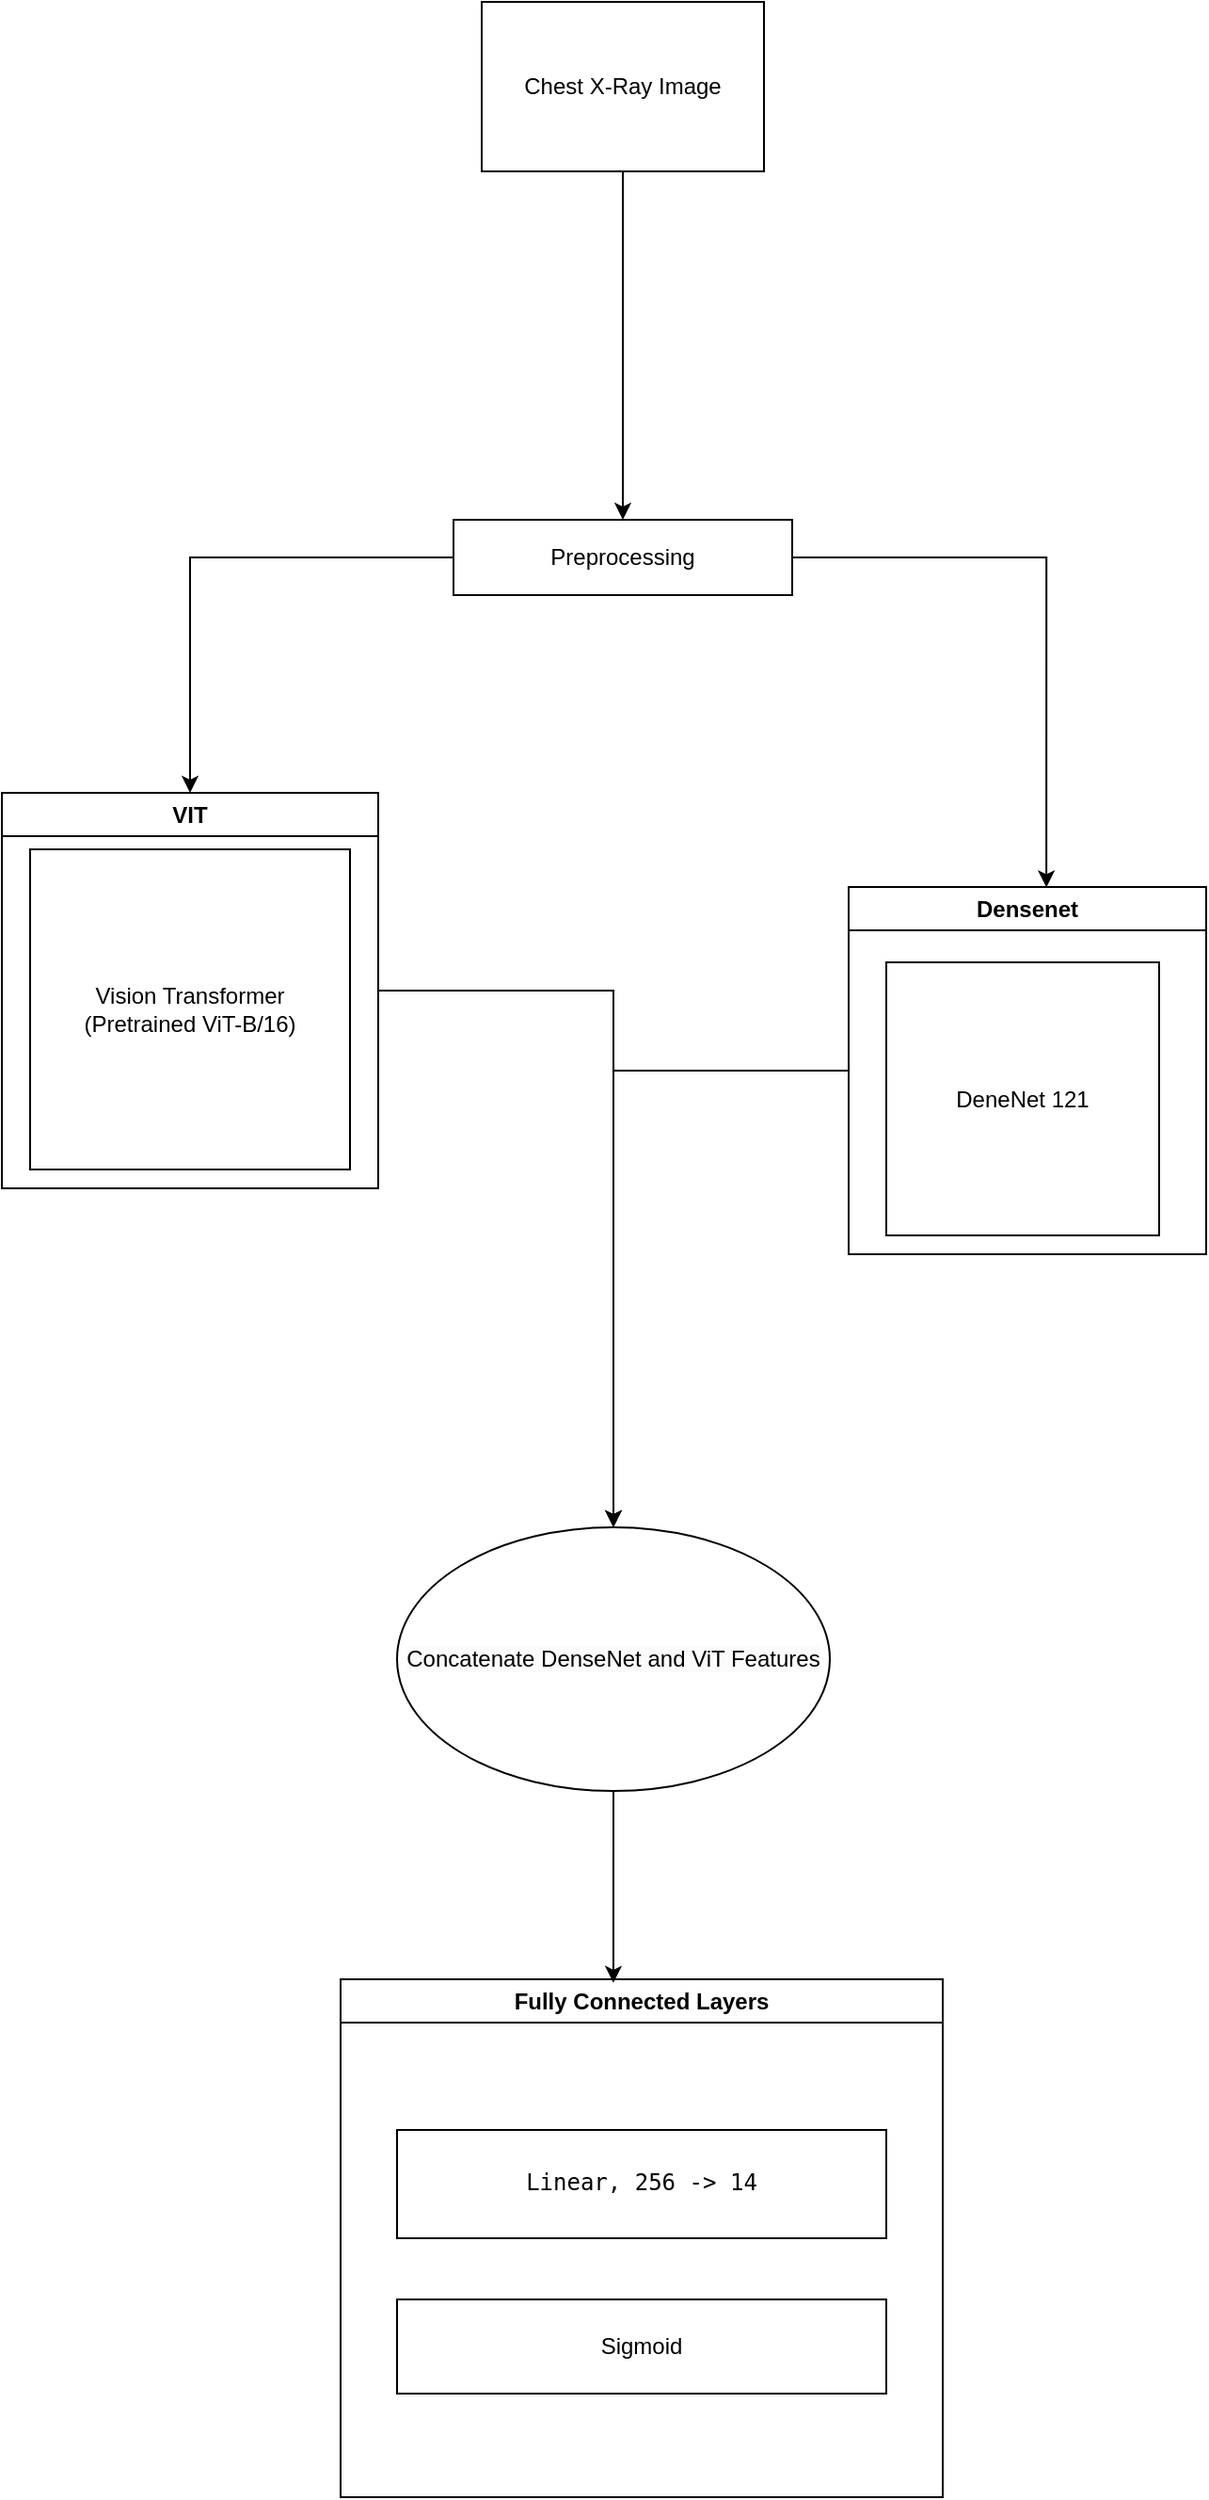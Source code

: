 <mxfile version="14.4.3" type="device"><diagram name="Page-1" id="iHHN9aI5j5SN6nhEO5EP"><mxGraphModel dx="1024" dy="601" grid="1" gridSize="10" guides="1" tooltips="1" connect="1" arrows="1" fold="1" page="1" pageScale="1" pageWidth="850" pageHeight="1100" math="0" shadow="0"><root><mxCell id="0"/><mxCell id="1" parent="0"/><mxCell id="ZyWJcTYGyK2W8UexZxx0-3" style="edgeStyle=orthogonalEdgeStyle;rounded=0;orthogonalLoop=1;jettySize=auto;html=1;" parent="1" source="ZyWJcTYGyK2W8UexZxx0-1" target="ZyWJcTYGyK2W8UexZxx0-2" edge="1"><mxGeometry relative="1" as="geometry"/></mxCell><mxCell id="ZyWJcTYGyK2W8UexZxx0-1" value="Chest X-Ray Image" style="rounded=0;whiteSpace=wrap;html=1;" parent="1" vertex="1"><mxGeometry x="325" y="50" width="150" height="90" as="geometry"/></mxCell><mxCell id="ZyWJcTYGyK2W8UexZxx0-36" style="edgeStyle=orthogonalEdgeStyle;rounded=0;orthogonalLoop=1;jettySize=auto;html=1;" parent="1" source="ZyWJcTYGyK2W8UexZxx0-2" target="ZyWJcTYGyK2W8UexZxx0-12" edge="1"><mxGeometry relative="1" as="geometry"/></mxCell><mxCell id="ZyWJcTYGyK2W8UexZxx0-2" value="Preprocessing" style="rounded=0;whiteSpace=wrap;html=1;" parent="1" vertex="1"><mxGeometry x="310" y="325" width="180" height="40" as="geometry"/></mxCell><mxCell id="ZyWJcTYGyK2W8UexZxx0-37" style="edgeStyle=orthogonalEdgeStyle;rounded=0;orthogonalLoop=1;jettySize=auto;html=1;entryX=0.5;entryY=0;entryDx=0;entryDy=0;" parent="1" source="ZyWJcTYGyK2W8UexZxx0-4" target="ZyWJcTYGyK2W8UexZxx0-20" edge="1"><mxGeometry relative="1" as="geometry"><mxPoint x="390" y="840" as="targetPoint"/></mxGeometry></mxCell><mxCell id="ZyWJcTYGyK2W8UexZxx0-4" value="Densenet" style="swimlane;whiteSpace=wrap;html=1;" parent="1" vertex="1"><mxGeometry x="520" y="520" width="190" height="195" as="geometry"><mxRectangle x="510" width="70" height="30" as="alternateBounds"/></mxGeometry></mxCell><mxCell id="Cs7puYP6OMQw6vKY1SvA-1" value="DeneNet 121" style="whiteSpace=wrap;html=1;aspect=fixed;" vertex="1" parent="ZyWJcTYGyK2W8UexZxx0-4"><mxGeometry x="20" y="40" width="145" height="145" as="geometry"/></mxCell><mxCell id="ZyWJcTYGyK2W8UexZxx0-38" style="edgeStyle=orthogonalEdgeStyle;rounded=0;orthogonalLoop=1;jettySize=auto;html=1;entryX=0.5;entryY=0;entryDx=0;entryDy=0;" parent="1" source="ZyWJcTYGyK2W8UexZxx0-12" target="ZyWJcTYGyK2W8UexZxx0-20" edge="1"><mxGeometry relative="1" as="geometry"/></mxCell><mxCell id="ZyWJcTYGyK2W8UexZxx0-12" value="VIT" style="swimlane;whiteSpace=wrap;html=1;" parent="1" vertex="1"><mxGeometry x="70" y="470" width="200" height="210" as="geometry"/></mxCell><mxCell id="ZyWJcTYGyK2W8UexZxx0-13" value="Vision Transformer&lt;div&gt;(Pretrained ViT-B/16)&lt;/div&gt;" style="whiteSpace=wrap;html=1;aspect=fixed;" parent="ZyWJcTYGyK2W8UexZxx0-12" vertex="1"><mxGeometry x="15" y="30" width="170" height="170" as="geometry"/></mxCell><mxCell id="ZyWJcTYGyK2W8UexZxx0-20" value="&lt;br&gt;&lt;span style=&quot;color: rgb(0 , 0 , 0) ; font-family: &amp;#34;helvetica&amp;#34; ; font-size: 12px ; font-style: normal ; font-weight: 400 ; letter-spacing: normal ; text-align: center ; text-indent: 0px ; text-transform: none ; word-spacing: 0px ; white-space: normal ; background-color: rgb(251 , 251 , 251) ; display: inline ; float: none&quot;&gt;Concatenate DenseNet and ViT Features&lt;/span&gt;&lt;div style=&quot;margin: 0px ; padding: 0px ; color: rgb(0 , 0 , 0) ; font-family: &amp;#34;helvetica&amp;#34; ; font-size: 12px ; font-style: normal ; font-weight: 400 ; letter-spacing: normal ; text-align: center ; text-indent: 0px ; text-transform: none ; word-spacing: 0px ; white-space: normal ; background-color: rgb(251 , 251 , 251)&quot;&gt;&lt;/div&gt;&lt;br&gt;" style="ellipse;whiteSpace=wrap;html=1;" parent="1" vertex="1"><mxGeometry x="280" y="860" width="230" height="140" as="geometry"/></mxCell><mxCell id="ZyWJcTYGyK2W8UexZxx0-23" value="Fully Connected Layers" style="swimlane;whiteSpace=wrap;html=1;" parent="1" vertex="1"><mxGeometry x="250" y="1100" width="320" height="275" as="geometry"/></mxCell><mxCell id="ZyWJcTYGyK2W8UexZxx0-29" value="&lt;pre class=&quot;!overflow-visible&quot;&gt;&lt;div class=&quot;contain-inline-size rounded-md border-[0.5px] border-token-border-medium relative bg-token-sidebar-surface-primary dark:bg-gray-950&quot;&gt;&lt;div dir=&quot;ltr&quot; class=&quot;overflow-y-auto p-4&quot;&gt;&lt;code class=&quot;!whitespace-pre hljs language-rust&quot;&gt;Linear, &lt;span class=&quot;hljs-number&quot;&gt;256&lt;/span&gt; &lt;span class=&quot;hljs-punctuation&quot;&gt;-&amp;gt;&lt;/span&gt; &lt;span class=&quot;hljs-number&quot;&gt;14&lt;/span&gt;&lt;br&gt;&lt;/code&gt;&lt;/div&gt;&lt;/div&gt;&lt;/pre&gt;&lt;h3&gt;&lt;/h3&gt;" style="rounded=0;whiteSpace=wrap;html=1;" parent="ZyWJcTYGyK2W8UexZxx0-23" vertex="1"><mxGeometry x="30" y="80" width="260" height="57.5" as="geometry"/></mxCell><mxCell id="Cs7puYP6OMQw6vKY1SvA-3" value="Sigmoid" style="rounded=0;whiteSpace=wrap;html=1;" vertex="1" parent="ZyWJcTYGyK2W8UexZxx0-23"><mxGeometry x="30" y="170" width="260" height="50" as="geometry"/></mxCell><mxCell id="ZyWJcTYGyK2W8UexZxx0-35" style="edgeStyle=orthogonalEdgeStyle;rounded=0;orthogonalLoop=1;jettySize=auto;html=1;entryX=0.553;entryY=0.001;entryDx=0;entryDy=0;entryPerimeter=0;" parent="1" source="ZyWJcTYGyK2W8UexZxx0-2" target="ZyWJcTYGyK2W8UexZxx0-4" edge="1"><mxGeometry relative="1" as="geometry"><Array as="points"><mxPoint x="625" y="345"/></Array></mxGeometry></mxCell><mxCell id="ZyWJcTYGyK2W8UexZxx0-39" style="edgeStyle=orthogonalEdgeStyle;rounded=0;orthogonalLoop=1;jettySize=auto;html=1;entryX=0.453;entryY=0.007;entryDx=0;entryDy=0;entryPerimeter=0;" parent="1" source="ZyWJcTYGyK2W8UexZxx0-20" target="ZyWJcTYGyK2W8UexZxx0-23" edge="1"><mxGeometry relative="1" as="geometry"/></mxCell></root></mxGraphModel></diagram></mxfile>